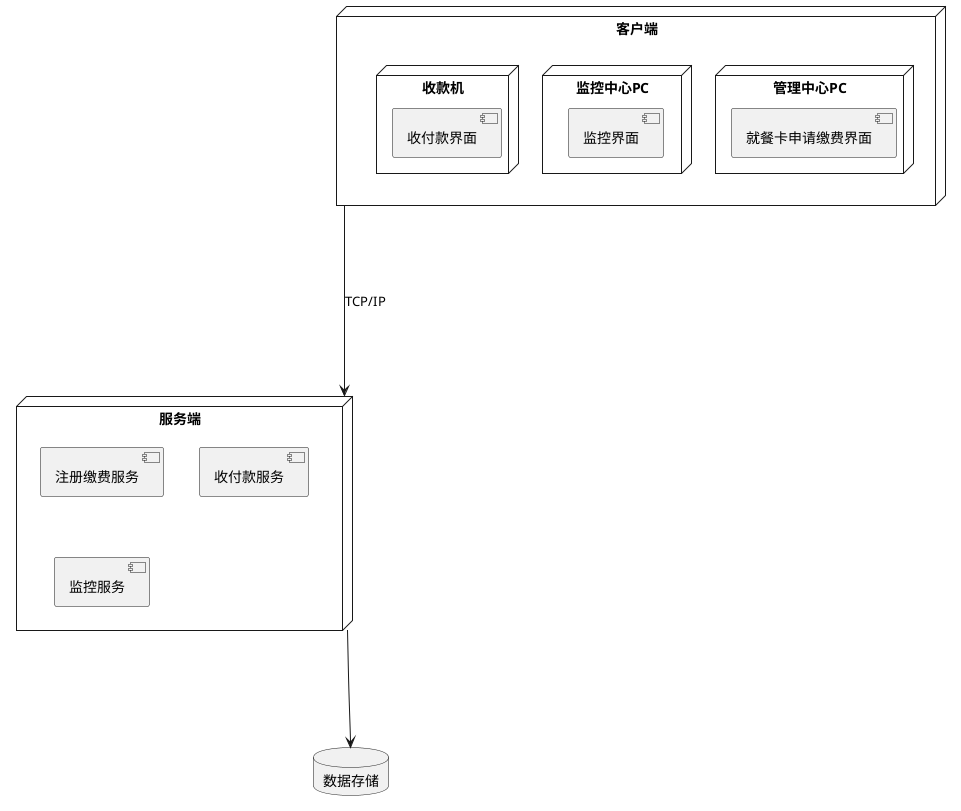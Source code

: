 @startuml

node 客户端 {

    node 管理中心PC {
        [就餐卡申请缴费界面]
    }

    node 监控中心PC {
        [监控界面]
    }

    node 收款机 {
        [收付款界面]
    }
}

node 服务端 {
    [注册缴费服务]
    [收付款服务]
    [监控服务]
}

客户端 ----> 服务端 : TCP/IP

database 数据存储
服务端 ----> 数据存储

@enduml